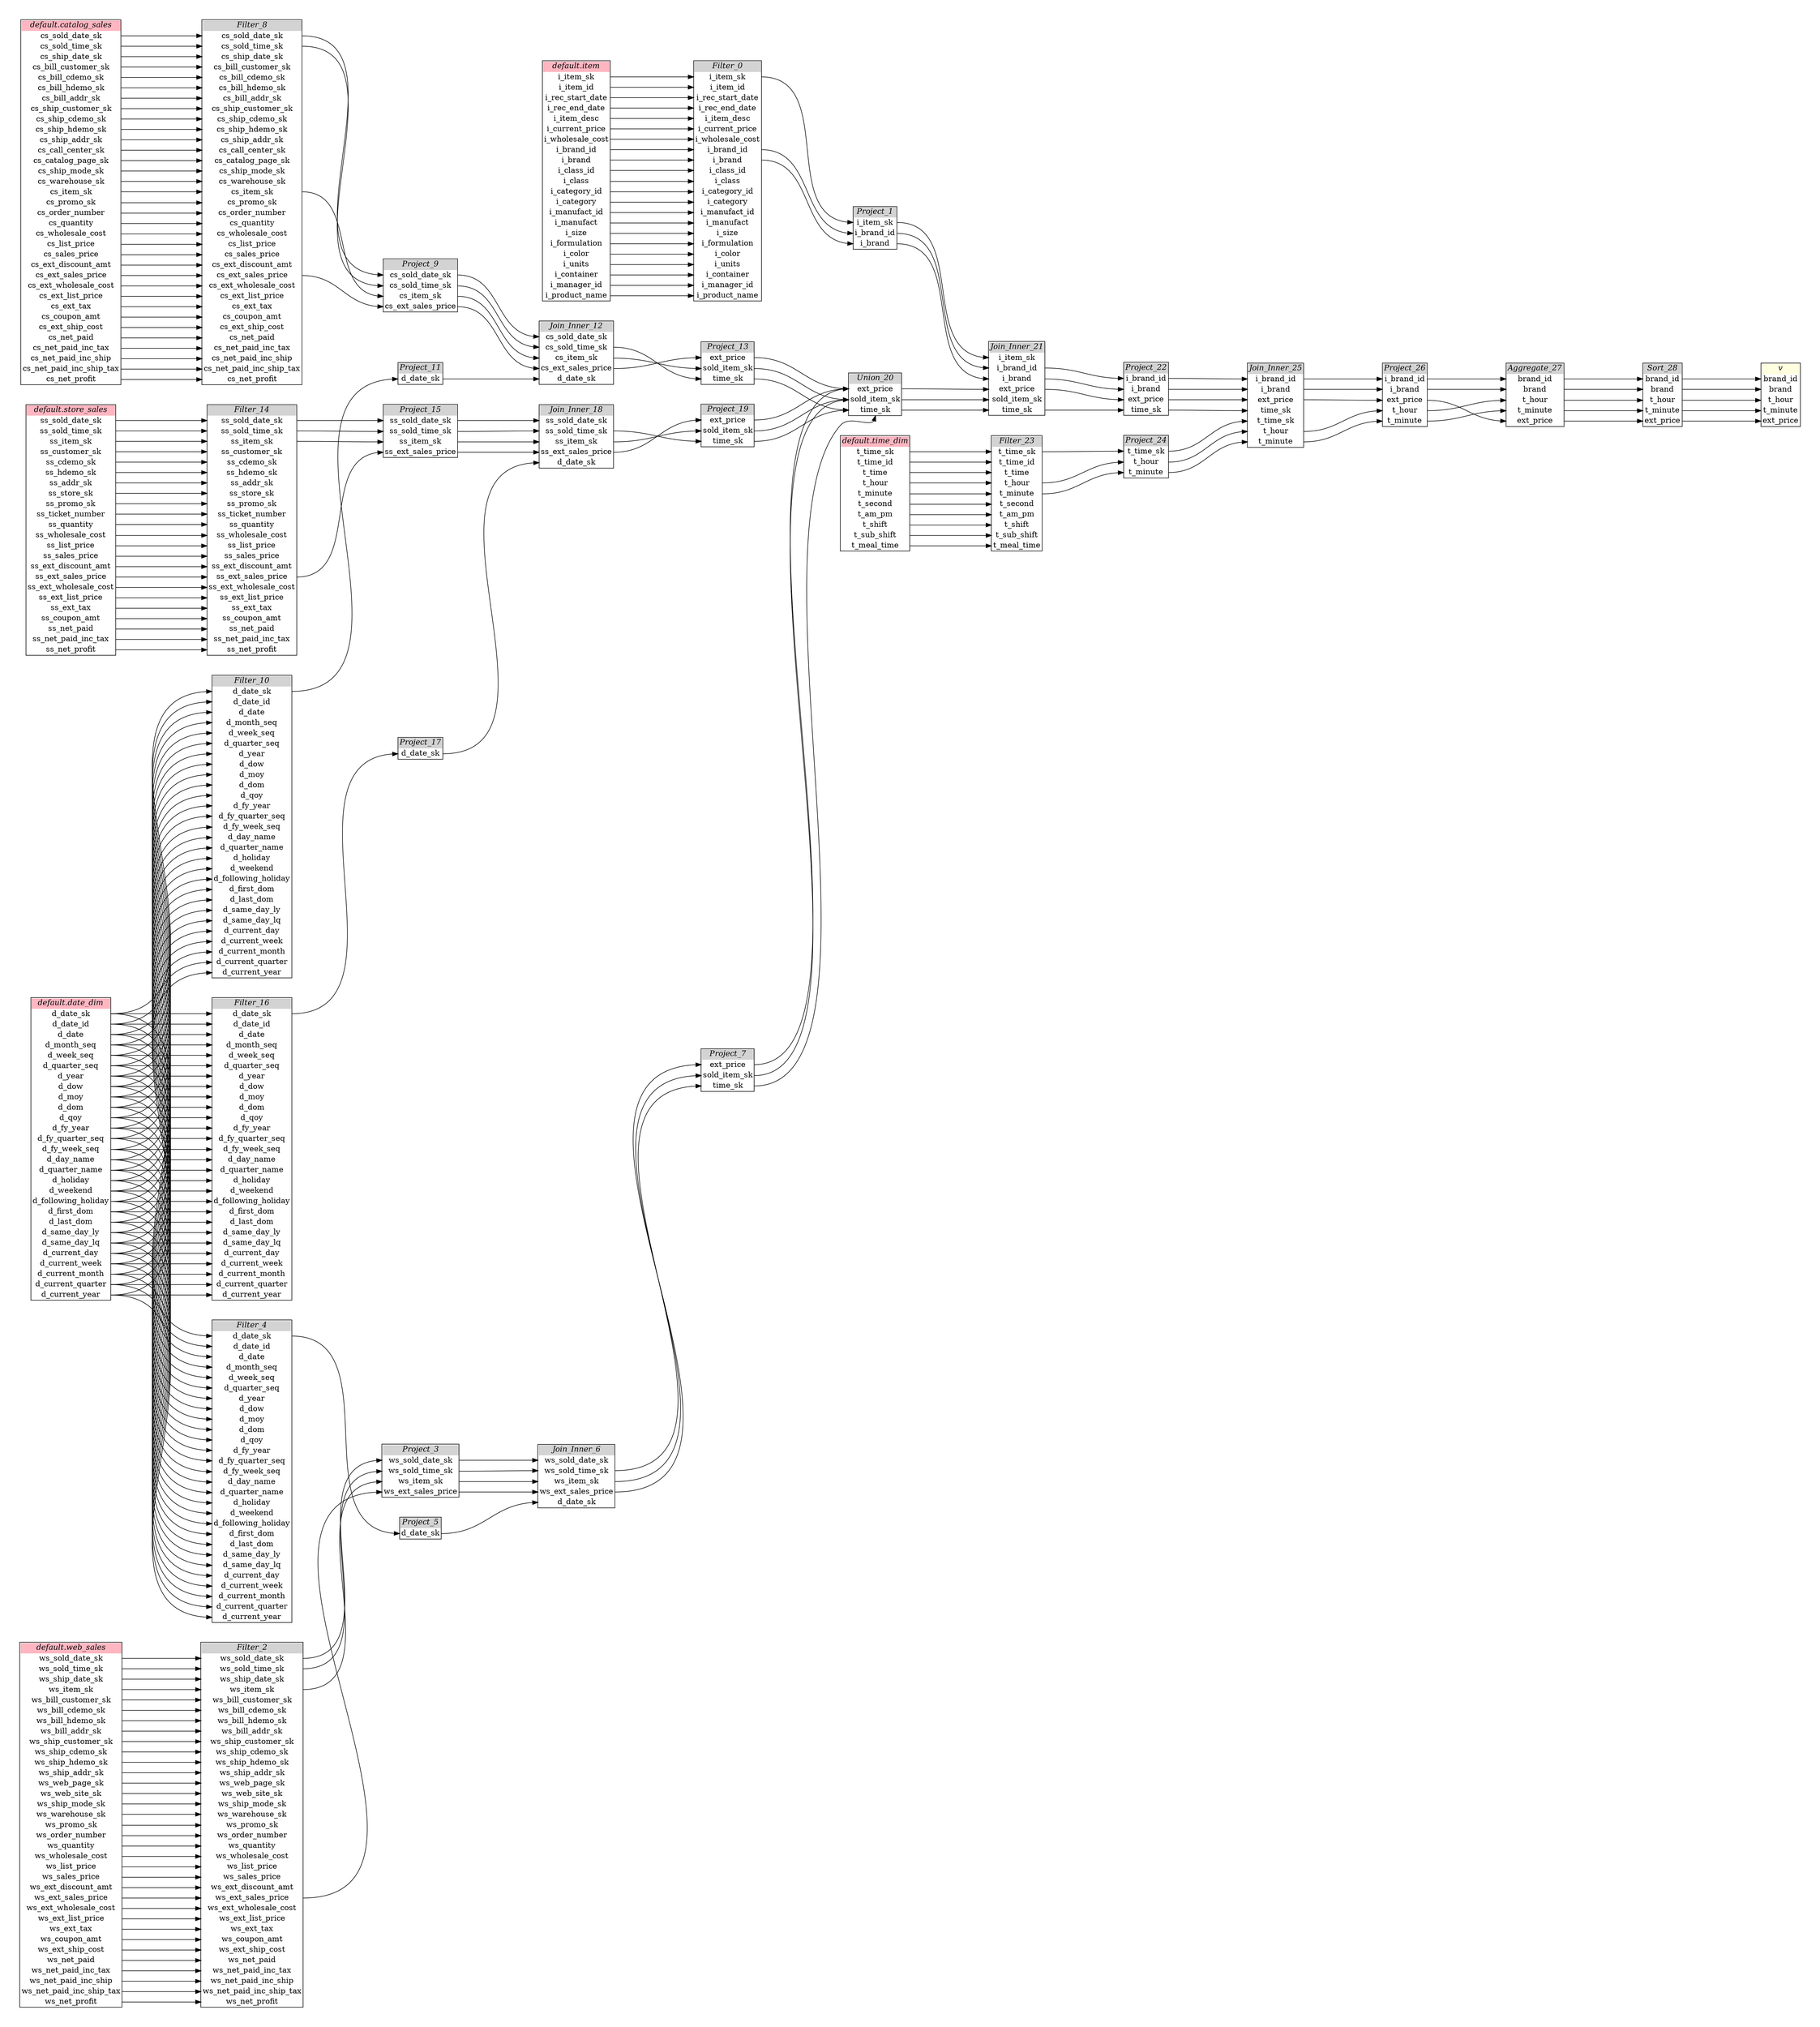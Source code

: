 // Automatically generated by TPCDSFlowTestSuite


digraph {
  graph [pad="0.5", nodesep="0.5", ranksep="2", fontname="Helvetica"];
  node [shape=plain]
  rankdir=LR;

  
"Aggregate_27" [label=<
<table border="1" cellborder="0" cellspacing="0">
  <tr><td bgcolor="lightgray" port="nodeName"><i>Aggregate_27</i></td></tr>
  <tr><td port="0">brand_id</td></tr>
<tr><td port="1">brand</td></tr>
<tr><td port="2">t_hour</td></tr>
<tr><td port="3">t_minute</td></tr>
<tr><td port="4">ext_price</td></tr>
</table>>];
     

"Filter_0" [label=<
<table border="1" cellborder="0" cellspacing="0">
  <tr><td bgcolor="lightgray" port="nodeName"><i>Filter_0</i></td></tr>
  <tr><td port="0">i_item_sk</td></tr>
<tr><td port="1">i_item_id</td></tr>
<tr><td port="2">i_rec_start_date</td></tr>
<tr><td port="3">i_rec_end_date</td></tr>
<tr><td port="4">i_item_desc</td></tr>
<tr><td port="5">i_current_price</td></tr>
<tr><td port="6">i_wholesale_cost</td></tr>
<tr><td port="7">i_brand_id</td></tr>
<tr><td port="8">i_brand</td></tr>
<tr><td port="9">i_class_id</td></tr>
<tr><td port="10">i_class</td></tr>
<tr><td port="11">i_category_id</td></tr>
<tr><td port="12">i_category</td></tr>
<tr><td port="13">i_manufact_id</td></tr>
<tr><td port="14">i_manufact</td></tr>
<tr><td port="15">i_size</td></tr>
<tr><td port="16">i_formulation</td></tr>
<tr><td port="17">i_color</td></tr>
<tr><td port="18">i_units</td></tr>
<tr><td port="19">i_container</td></tr>
<tr><td port="20">i_manager_id</td></tr>
<tr><td port="21">i_product_name</td></tr>
</table>>];
     

"Filter_10" [label=<
<table border="1" cellborder="0" cellspacing="0">
  <tr><td bgcolor="lightgray" port="nodeName"><i>Filter_10</i></td></tr>
  <tr><td port="0">d_date_sk</td></tr>
<tr><td port="1">d_date_id</td></tr>
<tr><td port="2">d_date</td></tr>
<tr><td port="3">d_month_seq</td></tr>
<tr><td port="4">d_week_seq</td></tr>
<tr><td port="5">d_quarter_seq</td></tr>
<tr><td port="6">d_year</td></tr>
<tr><td port="7">d_dow</td></tr>
<tr><td port="8">d_moy</td></tr>
<tr><td port="9">d_dom</td></tr>
<tr><td port="10">d_qoy</td></tr>
<tr><td port="11">d_fy_year</td></tr>
<tr><td port="12">d_fy_quarter_seq</td></tr>
<tr><td port="13">d_fy_week_seq</td></tr>
<tr><td port="14">d_day_name</td></tr>
<tr><td port="15">d_quarter_name</td></tr>
<tr><td port="16">d_holiday</td></tr>
<tr><td port="17">d_weekend</td></tr>
<tr><td port="18">d_following_holiday</td></tr>
<tr><td port="19">d_first_dom</td></tr>
<tr><td port="20">d_last_dom</td></tr>
<tr><td port="21">d_same_day_ly</td></tr>
<tr><td port="22">d_same_day_lq</td></tr>
<tr><td port="23">d_current_day</td></tr>
<tr><td port="24">d_current_week</td></tr>
<tr><td port="25">d_current_month</td></tr>
<tr><td port="26">d_current_quarter</td></tr>
<tr><td port="27">d_current_year</td></tr>
</table>>];
     

"Filter_14" [label=<
<table border="1" cellborder="0" cellspacing="0">
  <tr><td bgcolor="lightgray" port="nodeName"><i>Filter_14</i></td></tr>
  <tr><td port="0">ss_sold_date_sk</td></tr>
<tr><td port="1">ss_sold_time_sk</td></tr>
<tr><td port="2">ss_item_sk</td></tr>
<tr><td port="3">ss_customer_sk</td></tr>
<tr><td port="4">ss_cdemo_sk</td></tr>
<tr><td port="5">ss_hdemo_sk</td></tr>
<tr><td port="6">ss_addr_sk</td></tr>
<tr><td port="7">ss_store_sk</td></tr>
<tr><td port="8">ss_promo_sk</td></tr>
<tr><td port="9">ss_ticket_number</td></tr>
<tr><td port="10">ss_quantity</td></tr>
<tr><td port="11">ss_wholesale_cost</td></tr>
<tr><td port="12">ss_list_price</td></tr>
<tr><td port="13">ss_sales_price</td></tr>
<tr><td port="14">ss_ext_discount_amt</td></tr>
<tr><td port="15">ss_ext_sales_price</td></tr>
<tr><td port="16">ss_ext_wholesale_cost</td></tr>
<tr><td port="17">ss_ext_list_price</td></tr>
<tr><td port="18">ss_ext_tax</td></tr>
<tr><td port="19">ss_coupon_amt</td></tr>
<tr><td port="20">ss_net_paid</td></tr>
<tr><td port="21">ss_net_paid_inc_tax</td></tr>
<tr><td port="22">ss_net_profit</td></tr>
</table>>];
     

"Filter_16" [label=<
<table border="1" cellborder="0" cellspacing="0">
  <tr><td bgcolor="lightgray" port="nodeName"><i>Filter_16</i></td></tr>
  <tr><td port="0">d_date_sk</td></tr>
<tr><td port="1">d_date_id</td></tr>
<tr><td port="2">d_date</td></tr>
<tr><td port="3">d_month_seq</td></tr>
<tr><td port="4">d_week_seq</td></tr>
<tr><td port="5">d_quarter_seq</td></tr>
<tr><td port="6">d_year</td></tr>
<tr><td port="7">d_dow</td></tr>
<tr><td port="8">d_moy</td></tr>
<tr><td port="9">d_dom</td></tr>
<tr><td port="10">d_qoy</td></tr>
<tr><td port="11">d_fy_year</td></tr>
<tr><td port="12">d_fy_quarter_seq</td></tr>
<tr><td port="13">d_fy_week_seq</td></tr>
<tr><td port="14">d_day_name</td></tr>
<tr><td port="15">d_quarter_name</td></tr>
<tr><td port="16">d_holiday</td></tr>
<tr><td port="17">d_weekend</td></tr>
<tr><td port="18">d_following_holiday</td></tr>
<tr><td port="19">d_first_dom</td></tr>
<tr><td port="20">d_last_dom</td></tr>
<tr><td port="21">d_same_day_ly</td></tr>
<tr><td port="22">d_same_day_lq</td></tr>
<tr><td port="23">d_current_day</td></tr>
<tr><td port="24">d_current_week</td></tr>
<tr><td port="25">d_current_month</td></tr>
<tr><td port="26">d_current_quarter</td></tr>
<tr><td port="27">d_current_year</td></tr>
</table>>];
     

"Filter_2" [label=<
<table border="1" cellborder="0" cellspacing="0">
  <tr><td bgcolor="lightgray" port="nodeName"><i>Filter_2</i></td></tr>
  <tr><td port="0">ws_sold_date_sk</td></tr>
<tr><td port="1">ws_sold_time_sk</td></tr>
<tr><td port="2">ws_ship_date_sk</td></tr>
<tr><td port="3">ws_item_sk</td></tr>
<tr><td port="4">ws_bill_customer_sk</td></tr>
<tr><td port="5">ws_bill_cdemo_sk</td></tr>
<tr><td port="6">ws_bill_hdemo_sk</td></tr>
<tr><td port="7">ws_bill_addr_sk</td></tr>
<tr><td port="8">ws_ship_customer_sk</td></tr>
<tr><td port="9">ws_ship_cdemo_sk</td></tr>
<tr><td port="10">ws_ship_hdemo_sk</td></tr>
<tr><td port="11">ws_ship_addr_sk</td></tr>
<tr><td port="12">ws_web_page_sk</td></tr>
<tr><td port="13">ws_web_site_sk</td></tr>
<tr><td port="14">ws_ship_mode_sk</td></tr>
<tr><td port="15">ws_warehouse_sk</td></tr>
<tr><td port="16">ws_promo_sk</td></tr>
<tr><td port="17">ws_order_number</td></tr>
<tr><td port="18">ws_quantity</td></tr>
<tr><td port="19">ws_wholesale_cost</td></tr>
<tr><td port="20">ws_list_price</td></tr>
<tr><td port="21">ws_sales_price</td></tr>
<tr><td port="22">ws_ext_discount_amt</td></tr>
<tr><td port="23">ws_ext_sales_price</td></tr>
<tr><td port="24">ws_ext_wholesale_cost</td></tr>
<tr><td port="25">ws_ext_list_price</td></tr>
<tr><td port="26">ws_ext_tax</td></tr>
<tr><td port="27">ws_coupon_amt</td></tr>
<tr><td port="28">ws_ext_ship_cost</td></tr>
<tr><td port="29">ws_net_paid</td></tr>
<tr><td port="30">ws_net_paid_inc_tax</td></tr>
<tr><td port="31">ws_net_paid_inc_ship</td></tr>
<tr><td port="32">ws_net_paid_inc_ship_tax</td></tr>
<tr><td port="33">ws_net_profit</td></tr>
</table>>];
     

"Filter_23" [label=<
<table border="1" cellborder="0" cellspacing="0">
  <tr><td bgcolor="lightgray" port="nodeName"><i>Filter_23</i></td></tr>
  <tr><td port="0">t_time_sk</td></tr>
<tr><td port="1">t_time_id</td></tr>
<tr><td port="2">t_time</td></tr>
<tr><td port="3">t_hour</td></tr>
<tr><td port="4">t_minute</td></tr>
<tr><td port="5">t_second</td></tr>
<tr><td port="6">t_am_pm</td></tr>
<tr><td port="7">t_shift</td></tr>
<tr><td port="8">t_sub_shift</td></tr>
<tr><td port="9">t_meal_time</td></tr>
</table>>];
     

"Filter_4" [label=<
<table border="1" cellborder="0" cellspacing="0">
  <tr><td bgcolor="lightgray" port="nodeName"><i>Filter_4</i></td></tr>
  <tr><td port="0">d_date_sk</td></tr>
<tr><td port="1">d_date_id</td></tr>
<tr><td port="2">d_date</td></tr>
<tr><td port="3">d_month_seq</td></tr>
<tr><td port="4">d_week_seq</td></tr>
<tr><td port="5">d_quarter_seq</td></tr>
<tr><td port="6">d_year</td></tr>
<tr><td port="7">d_dow</td></tr>
<tr><td port="8">d_moy</td></tr>
<tr><td port="9">d_dom</td></tr>
<tr><td port="10">d_qoy</td></tr>
<tr><td port="11">d_fy_year</td></tr>
<tr><td port="12">d_fy_quarter_seq</td></tr>
<tr><td port="13">d_fy_week_seq</td></tr>
<tr><td port="14">d_day_name</td></tr>
<tr><td port="15">d_quarter_name</td></tr>
<tr><td port="16">d_holiday</td></tr>
<tr><td port="17">d_weekend</td></tr>
<tr><td port="18">d_following_holiday</td></tr>
<tr><td port="19">d_first_dom</td></tr>
<tr><td port="20">d_last_dom</td></tr>
<tr><td port="21">d_same_day_ly</td></tr>
<tr><td port="22">d_same_day_lq</td></tr>
<tr><td port="23">d_current_day</td></tr>
<tr><td port="24">d_current_week</td></tr>
<tr><td port="25">d_current_month</td></tr>
<tr><td port="26">d_current_quarter</td></tr>
<tr><td port="27">d_current_year</td></tr>
</table>>];
     

"Filter_8" [label=<
<table border="1" cellborder="0" cellspacing="0">
  <tr><td bgcolor="lightgray" port="nodeName"><i>Filter_8</i></td></tr>
  <tr><td port="0">cs_sold_date_sk</td></tr>
<tr><td port="1">cs_sold_time_sk</td></tr>
<tr><td port="2">cs_ship_date_sk</td></tr>
<tr><td port="3">cs_bill_customer_sk</td></tr>
<tr><td port="4">cs_bill_cdemo_sk</td></tr>
<tr><td port="5">cs_bill_hdemo_sk</td></tr>
<tr><td port="6">cs_bill_addr_sk</td></tr>
<tr><td port="7">cs_ship_customer_sk</td></tr>
<tr><td port="8">cs_ship_cdemo_sk</td></tr>
<tr><td port="9">cs_ship_hdemo_sk</td></tr>
<tr><td port="10">cs_ship_addr_sk</td></tr>
<tr><td port="11">cs_call_center_sk</td></tr>
<tr><td port="12">cs_catalog_page_sk</td></tr>
<tr><td port="13">cs_ship_mode_sk</td></tr>
<tr><td port="14">cs_warehouse_sk</td></tr>
<tr><td port="15">cs_item_sk</td></tr>
<tr><td port="16">cs_promo_sk</td></tr>
<tr><td port="17">cs_order_number</td></tr>
<tr><td port="18">cs_quantity</td></tr>
<tr><td port="19">cs_wholesale_cost</td></tr>
<tr><td port="20">cs_list_price</td></tr>
<tr><td port="21">cs_sales_price</td></tr>
<tr><td port="22">cs_ext_discount_amt</td></tr>
<tr><td port="23">cs_ext_sales_price</td></tr>
<tr><td port="24">cs_ext_wholesale_cost</td></tr>
<tr><td port="25">cs_ext_list_price</td></tr>
<tr><td port="26">cs_ext_tax</td></tr>
<tr><td port="27">cs_coupon_amt</td></tr>
<tr><td port="28">cs_ext_ship_cost</td></tr>
<tr><td port="29">cs_net_paid</td></tr>
<tr><td port="30">cs_net_paid_inc_tax</td></tr>
<tr><td port="31">cs_net_paid_inc_ship</td></tr>
<tr><td port="32">cs_net_paid_inc_ship_tax</td></tr>
<tr><td port="33">cs_net_profit</td></tr>
</table>>];
     

"Join_Inner_12" [label=<
<table border="1" cellborder="0" cellspacing="0">
  <tr><td bgcolor="lightgray" port="nodeName"><i>Join_Inner_12</i></td></tr>
  <tr><td port="0">cs_sold_date_sk</td></tr>
<tr><td port="1">cs_sold_time_sk</td></tr>
<tr><td port="2">cs_item_sk</td></tr>
<tr><td port="3">cs_ext_sales_price</td></tr>
<tr><td port="4">d_date_sk</td></tr>
</table>>];
     

"Join_Inner_18" [label=<
<table border="1" cellborder="0" cellspacing="0">
  <tr><td bgcolor="lightgray" port="nodeName"><i>Join_Inner_18</i></td></tr>
  <tr><td port="0">ss_sold_date_sk</td></tr>
<tr><td port="1">ss_sold_time_sk</td></tr>
<tr><td port="2">ss_item_sk</td></tr>
<tr><td port="3">ss_ext_sales_price</td></tr>
<tr><td port="4">d_date_sk</td></tr>
</table>>];
     

"Join_Inner_21" [label=<
<table border="1" cellborder="0" cellspacing="0">
  <tr><td bgcolor="lightgray" port="nodeName"><i>Join_Inner_21</i></td></tr>
  <tr><td port="0">i_item_sk</td></tr>
<tr><td port="1">i_brand_id</td></tr>
<tr><td port="2">i_brand</td></tr>
<tr><td port="3">ext_price</td></tr>
<tr><td port="4">sold_item_sk</td></tr>
<tr><td port="5">time_sk</td></tr>
</table>>];
     

"Join_Inner_25" [label=<
<table border="1" cellborder="0" cellspacing="0">
  <tr><td bgcolor="lightgray" port="nodeName"><i>Join_Inner_25</i></td></tr>
  <tr><td port="0">i_brand_id</td></tr>
<tr><td port="1">i_brand</td></tr>
<tr><td port="2">ext_price</td></tr>
<tr><td port="3">time_sk</td></tr>
<tr><td port="4">t_time_sk</td></tr>
<tr><td port="5">t_hour</td></tr>
<tr><td port="6">t_minute</td></tr>
</table>>];
     

"Join_Inner_6" [label=<
<table border="1" cellborder="0" cellspacing="0">
  <tr><td bgcolor="lightgray" port="nodeName"><i>Join_Inner_6</i></td></tr>
  <tr><td port="0">ws_sold_date_sk</td></tr>
<tr><td port="1">ws_sold_time_sk</td></tr>
<tr><td port="2">ws_item_sk</td></tr>
<tr><td port="3">ws_ext_sales_price</td></tr>
<tr><td port="4">d_date_sk</td></tr>
</table>>];
     

"Project_1" [label=<
<table border="1" cellborder="0" cellspacing="0">
  <tr><td bgcolor="lightgray" port="nodeName"><i>Project_1</i></td></tr>
  <tr><td port="0">i_item_sk</td></tr>
<tr><td port="1">i_brand_id</td></tr>
<tr><td port="2">i_brand</td></tr>
</table>>];
     

"Project_11" [label=<
<table border="1" cellborder="0" cellspacing="0">
  <tr><td bgcolor="lightgray" port="nodeName"><i>Project_11</i></td></tr>
  <tr><td port="0">d_date_sk</td></tr>
</table>>];
     

"Project_13" [label=<
<table border="1" cellborder="0" cellspacing="0">
  <tr><td bgcolor="lightgray" port="nodeName"><i>Project_13</i></td></tr>
  <tr><td port="0">ext_price</td></tr>
<tr><td port="1">sold_item_sk</td></tr>
<tr><td port="2">time_sk</td></tr>
</table>>];
     

"Project_15" [label=<
<table border="1" cellborder="0" cellspacing="0">
  <tr><td bgcolor="lightgray" port="nodeName"><i>Project_15</i></td></tr>
  <tr><td port="0">ss_sold_date_sk</td></tr>
<tr><td port="1">ss_sold_time_sk</td></tr>
<tr><td port="2">ss_item_sk</td></tr>
<tr><td port="3">ss_ext_sales_price</td></tr>
</table>>];
     

"Project_17" [label=<
<table border="1" cellborder="0" cellspacing="0">
  <tr><td bgcolor="lightgray" port="nodeName"><i>Project_17</i></td></tr>
  <tr><td port="0">d_date_sk</td></tr>
</table>>];
     

"Project_19" [label=<
<table border="1" cellborder="0" cellspacing="0">
  <tr><td bgcolor="lightgray" port="nodeName"><i>Project_19</i></td></tr>
  <tr><td port="0">ext_price</td></tr>
<tr><td port="1">sold_item_sk</td></tr>
<tr><td port="2">time_sk</td></tr>
</table>>];
     

"Project_22" [label=<
<table border="1" cellborder="0" cellspacing="0">
  <tr><td bgcolor="lightgray" port="nodeName"><i>Project_22</i></td></tr>
  <tr><td port="0">i_brand_id</td></tr>
<tr><td port="1">i_brand</td></tr>
<tr><td port="2">ext_price</td></tr>
<tr><td port="3">time_sk</td></tr>
</table>>];
     

"Project_24" [label=<
<table border="1" cellborder="0" cellspacing="0">
  <tr><td bgcolor="lightgray" port="nodeName"><i>Project_24</i></td></tr>
  <tr><td port="0">t_time_sk</td></tr>
<tr><td port="1">t_hour</td></tr>
<tr><td port="2">t_minute</td></tr>
</table>>];
     

"Project_26" [label=<
<table border="1" cellborder="0" cellspacing="0">
  <tr><td bgcolor="lightgray" port="nodeName"><i>Project_26</i></td></tr>
  <tr><td port="0">i_brand_id</td></tr>
<tr><td port="1">i_brand</td></tr>
<tr><td port="2">ext_price</td></tr>
<tr><td port="3">t_hour</td></tr>
<tr><td port="4">t_minute</td></tr>
</table>>];
     

"Project_3" [label=<
<table border="1" cellborder="0" cellspacing="0">
  <tr><td bgcolor="lightgray" port="nodeName"><i>Project_3</i></td></tr>
  <tr><td port="0">ws_sold_date_sk</td></tr>
<tr><td port="1">ws_sold_time_sk</td></tr>
<tr><td port="2">ws_item_sk</td></tr>
<tr><td port="3">ws_ext_sales_price</td></tr>
</table>>];
     

"Project_5" [label=<
<table border="1" cellborder="0" cellspacing="0">
  <tr><td bgcolor="lightgray" port="nodeName"><i>Project_5</i></td></tr>
  <tr><td port="0">d_date_sk</td></tr>
</table>>];
     

"Project_7" [label=<
<table border="1" cellborder="0" cellspacing="0">
  <tr><td bgcolor="lightgray" port="nodeName"><i>Project_7</i></td></tr>
  <tr><td port="0">ext_price</td></tr>
<tr><td port="1">sold_item_sk</td></tr>
<tr><td port="2">time_sk</td></tr>
</table>>];
     

"Project_9" [label=<
<table border="1" cellborder="0" cellspacing="0">
  <tr><td bgcolor="lightgray" port="nodeName"><i>Project_9</i></td></tr>
  <tr><td port="0">cs_sold_date_sk</td></tr>
<tr><td port="1">cs_sold_time_sk</td></tr>
<tr><td port="2">cs_item_sk</td></tr>
<tr><td port="3">cs_ext_sales_price</td></tr>
</table>>];
     

"Sort_28" [label=<
<table border="1" cellborder="0" cellspacing="0">
  <tr><td bgcolor="lightgray" port="nodeName"><i>Sort_28</i></td></tr>
  <tr><td port="0">brand_id</td></tr>
<tr><td port="1">brand</td></tr>
<tr><td port="2">t_hour</td></tr>
<tr><td port="3">t_minute</td></tr>
<tr><td port="4">ext_price</td></tr>
</table>>];
     

"Union_20" [label=<
<table border="1" cellborder="0" cellspacing="0">
  <tr><td bgcolor="lightgray" port="nodeName"><i>Union_20</i></td></tr>
  <tr><td port="0">ext_price</td></tr>
<tr><td port="1">sold_item_sk</td></tr>
<tr><td port="2">time_sk</td></tr>
</table>>];
     

"default.catalog_sales" [label=<
<table border="1" cellborder="0" cellspacing="0">
  <tr><td bgcolor="lightpink" port="nodeName"><i>default.catalog_sales</i></td></tr>
  <tr><td port="0">cs_sold_date_sk</td></tr>
<tr><td port="1">cs_sold_time_sk</td></tr>
<tr><td port="2">cs_ship_date_sk</td></tr>
<tr><td port="3">cs_bill_customer_sk</td></tr>
<tr><td port="4">cs_bill_cdemo_sk</td></tr>
<tr><td port="5">cs_bill_hdemo_sk</td></tr>
<tr><td port="6">cs_bill_addr_sk</td></tr>
<tr><td port="7">cs_ship_customer_sk</td></tr>
<tr><td port="8">cs_ship_cdemo_sk</td></tr>
<tr><td port="9">cs_ship_hdemo_sk</td></tr>
<tr><td port="10">cs_ship_addr_sk</td></tr>
<tr><td port="11">cs_call_center_sk</td></tr>
<tr><td port="12">cs_catalog_page_sk</td></tr>
<tr><td port="13">cs_ship_mode_sk</td></tr>
<tr><td port="14">cs_warehouse_sk</td></tr>
<tr><td port="15">cs_item_sk</td></tr>
<tr><td port="16">cs_promo_sk</td></tr>
<tr><td port="17">cs_order_number</td></tr>
<tr><td port="18">cs_quantity</td></tr>
<tr><td port="19">cs_wholesale_cost</td></tr>
<tr><td port="20">cs_list_price</td></tr>
<tr><td port="21">cs_sales_price</td></tr>
<tr><td port="22">cs_ext_discount_amt</td></tr>
<tr><td port="23">cs_ext_sales_price</td></tr>
<tr><td port="24">cs_ext_wholesale_cost</td></tr>
<tr><td port="25">cs_ext_list_price</td></tr>
<tr><td port="26">cs_ext_tax</td></tr>
<tr><td port="27">cs_coupon_amt</td></tr>
<tr><td port="28">cs_ext_ship_cost</td></tr>
<tr><td port="29">cs_net_paid</td></tr>
<tr><td port="30">cs_net_paid_inc_tax</td></tr>
<tr><td port="31">cs_net_paid_inc_ship</td></tr>
<tr><td port="32">cs_net_paid_inc_ship_tax</td></tr>
<tr><td port="33">cs_net_profit</td></tr>
</table>>];
     

"default.date_dim" [label=<
<table border="1" cellborder="0" cellspacing="0">
  <tr><td bgcolor="lightpink" port="nodeName"><i>default.date_dim</i></td></tr>
  <tr><td port="0">d_date_sk</td></tr>
<tr><td port="1">d_date_id</td></tr>
<tr><td port="2">d_date</td></tr>
<tr><td port="3">d_month_seq</td></tr>
<tr><td port="4">d_week_seq</td></tr>
<tr><td port="5">d_quarter_seq</td></tr>
<tr><td port="6">d_year</td></tr>
<tr><td port="7">d_dow</td></tr>
<tr><td port="8">d_moy</td></tr>
<tr><td port="9">d_dom</td></tr>
<tr><td port="10">d_qoy</td></tr>
<tr><td port="11">d_fy_year</td></tr>
<tr><td port="12">d_fy_quarter_seq</td></tr>
<tr><td port="13">d_fy_week_seq</td></tr>
<tr><td port="14">d_day_name</td></tr>
<tr><td port="15">d_quarter_name</td></tr>
<tr><td port="16">d_holiday</td></tr>
<tr><td port="17">d_weekend</td></tr>
<tr><td port="18">d_following_holiday</td></tr>
<tr><td port="19">d_first_dom</td></tr>
<tr><td port="20">d_last_dom</td></tr>
<tr><td port="21">d_same_day_ly</td></tr>
<tr><td port="22">d_same_day_lq</td></tr>
<tr><td port="23">d_current_day</td></tr>
<tr><td port="24">d_current_week</td></tr>
<tr><td port="25">d_current_month</td></tr>
<tr><td port="26">d_current_quarter</td></tr>
<tr><td port="27">d_current_year</td></tr>
</table>>];
     

"default.item" [label=<
<table border="1" cellborder="0" cellspacing="0">
  <tr><td bgcolor="lightpink" port="nodeName"><i>default.item</i></td></tr>
  <tr><td port="0">i_item_sk</td></tr>
<tr><td port="1">i_item_id</td></tr>
<tr><td port="2">i_rec_start_date</td></tr>
<tr><td port="3">i_rec_end_date</td></tr>
<tr><td port="4">i_item_desc</td></tr>
<tr><td port="5">i_current_price</td></tr>
<tr><td port="6">i_wholesale_cost</td></tr>
<tr><td port="7">i_brand_id</td></tr>
<tr><td port="8">i_brand</td></tr>
<tr><td port="9">i_class_id</td></tr>
<tr><td port="10">i_class</td></tr>
<tr><td port="11">i_category_id</td></tr>
<tr><td port="12">i_category</td></tr>
<tr><td port="13">i_manufact_id</td></tr>
<tr><td port="14">i_manufact</td></tr>
<tr><td port="15">i_size</td></tr>
<tr><td port="16">i_formulation</td></tr>
<tr><td port="17">i_color</td></tr>
<tr><td port="18">i_units</td></tr>
<tr><td port="19">i_container</td></tr>
<tr><td port="20">i_manager_id</td></tr>
<tr><td port="21">i_product_name</td></tr>
</table>>];
     

"default.store_sales" [label=<
<table border="1" cellborder="0" cellspacing="0">
  <tr><td bgcolor="lightpink" port="nodeName"><i>default.store_sales</i></td></tr>
  <tr><td port="0">ss_sold_date_sk</td></tr>
<tr><td port="1">ss_sold_time_sk</td></tr>
<tr><td port="2">ss_item_sk</td></tr>
<tr><td port="3">ss_customer_sk</td></tr>
<tr><td port="4">ss_cdemo_sk</td></tr>
<tr><td port="5">ss_hdemo_sk</td></tr>
<tr><td port="6">ss_addr_sk</td></tr>
<tr><td port="7">ss_store_sk</td></tr>
<tr><td port="8">ss_promo_sk</td></tr>
<tr><td port="9">ss_ticket_number</td></tr>
<tr><td port="10">ss_quantity</td></tr>
<tr><td port="11">ss_wholesale_cost</td></tr>
<tr><td port="12">ss_list_price</td></tr>
<tr><td port="13">ss_sales_price</td></tr>
<tr><td port="14">ss_ext_discount_amt</td></tr>
<tr><td port="15">ss_ext_sales_price</td></tr>
<tr><td port="16">ss_ext_wholesale_cost</td></tr>
<tr><td port="17">ss_ext_list_price</td></tr>
<tr><td port="18">ss_ext_tax</td></tr>
<tr><td port="19">ss_coupon_amt</td></tr>
<tr><td port="20">ss_net_paid</td></tr>
<tr><td port="21">ss_net_paid_inc_tax</td></tr>
<tr><td port="22">ss_net_profit</td></tr>
</table>>];
     

"default.time_dim" [label=<
<table border="1" cellborder="0" cellspacing="0">
  <tr><td bgcolor="lightpink" port="nodeName"><i>default.time_dim</i></td></tr>
  <tr><td port="0">t_time_sk</td></tr>
<tr><td port="1">t_time_id</td></tr>
<tr><td port="2">t_time</td></tr>
<tr><td port="3">t_hour</td></tr>
<tr><td port="4">t_minute</td></tr>
<tr><td port="5">t_second</td></tr>
<tr><td port="6">t_am_pm</td></tr>
<tr><td port="7">t_shift</td></tr>
<tr><td port="8">t_sub_shift</td></tr>
<tr><td port="9">t_meal_time</td></tr>
</table>>];
     

"default.web_sales" [label=<
<table border="1" cellborder="0" cellspacing="0">
  <tr><td bgcolor="lightpink" port="nodeName"><i>default.web_sales</i></td></tr>
  <tr><td port="0">ws_sold_date_sk</td></tr>
<tr><td port="1">ws_sold_time_sk</td></tr>
<tr><td port="2">ws_ship_date_sk</td></tr>
<tr><td port="3">ws_item_sk</td></tr>
<tr><td port="4">ws_bill_customer_sk</td></tr>
<tr><td port="5">ws_bill_cdemo_sk</td></tr>
<tr><td port="6">ws_bill_hdemo_sk</td></tr>
<tr><td port="7">ws_bill_addr_sk</td></tr>
<tr><td port="8">ws_ship_customer_sk</td></tr>
<tr><td port="9">ws_ship_cdemo_sk</td></tr>
<tr><td port="10">ws_ship_hdemo_sk</td></tr>
<tr><td port="11">ws_ship_addr_sk</td></tr>
<tr><td port="12">ws_web_page_sk</td></tr>
<tr><td port="13">ws_web_site_sk</td></tr>
<tr><td port="14">ws_ship_mode_sk</td></tr>
<tr><td port="15">ws_warehouse_sk</td></tr>
<tr><td port="16">ws_promo_sk</td></tr>
<tr><td port="17">ws_order_number</td></tr>
<tr><td port="18">ws_quantity</td></tr>
<tr><td port="19">ws_wholesale_cost</td></tr>
<tr><td port="20">ws_list_price</td></tr>
<tr><td port="21">ws_sales_price</td></tr>
<tr><td port="22">ws_ext_discount_amt</td></tr>
<tr><td port="23">ws_ext_sales_price</td></tr>
<tr><td port="24">ws_ext_wholesale_cost</td></tr>
<tr><td port="25">ws_ext_list_price</td></tr>
<tr><td port="26">ws_ext_tax</td></tr>
<tr><td port="27">ws_coupon_amt</td></tr>
<tr><td port="28">ws_ext_ship_cost</td></tr>
<tr><td port="29">ws_net_paid</td></tr>
<tr><td port="30">ws_net_paid_inc_tax</td></tr>
<tr><td port="31">ws_net_paid_inc_ship</td></tr>
<tr><td port="32">ws_net_paid_inc_ship_tax</td></tr>
<tr><td port="33">ws_net_profit</td></tr>
</table>>];
     

"v" [label=<
<table border="1" cellborder="0" cellspacing="0">
  <tr><td bgcolor="lightyellow" port="nodeName"><i>v</i></td></tr>
  <tr><td port="0">brand_id</td></tr>
<tr><td port="1">brand</td></tr>
<tr><td port="2">t_hour</td></tr>
<tr><td port="3">t_minute</td></tr>
<tr><td port="4">ext_price</td></tr>
</table>>];
     
  "Aggregate_27":0 -> "Sort_28":0;
"Aggregate_27":1 -> "Sort_28":1;
"Aggregate_27":2 -> "Sort_28":2;
"Aggregate_27":3 -> "Sort_28":3;
"Aggregate_27":4 -> "Sort_28":4;
"Filter_0":0 -> "Project_1":0;
"Filter_0":7 -> "Project_1":1;
"Filter_0":8 -> "Project_1":2;
"Filter_10":0 -> "Project_11":0;
"Filter_14":0 -> "Project_15":0;
"Filter_14":1 -> "Project_15":1;
"Filter_14":15 -> "Project_15":3;
"Filter_14":2 -> "Project_15":2;
"Filter_16":0 -> "Project_17":0;
"Filter_2":0 -> "Project_3":0;
"Filter_2":1 -> "Project_3":1;
"Filter_2":23 -> "Project_3":3;
"Filter_2":3 -> "Project_3":2;
"Filter_23":0 -> "Project_24":0;
"Filter_23":3 -> "Project_24":1;
"Filter_23":4 -> "Project_24":2;
"Filter_4":0 -> "Project_5":0;
"Filter_8":0 -> "Project_9":0;
"Filter_8":1 -> "Project_9":1;
"Filter_8":15 -> "Project_9":2;
"Filter_8":23 -> "Project_9":3;
"Join_Inner_12":1 -> "Project_13":2;
"Join_Inner_12":2 -> "Project_13":1;
"Join_Inner_12":3 -> "Project_13":0;
"Join_Inner_18":1 -> "Project_19":2;
"Join_Inner_18":2 -> "Project_19":1;
"Join_Inner_18":3 -> "Project_19":0;
"Join_Inner_21":1 -> "Project_22":0;
"Join_Inner_21":2 -> "Project_22":1;
"Join_Inner_21":3 -> "Project_22":2;
"Join_Inner_21":5 -> "Project_22":3;
"Join_Inner_25":0 -> "Project_26":0;
"Join_Inner_25":1 -> "Project_26":1;
"Join_Inner_25":2 -> "Project_26":2;
"Join_Inner_25":5 -> "Project_26":3;
"Join_Inner_25":6 -> "Project_26":4;
"Join_Inner_6":1 -> "Project_7":2;
"Join_Inner_6":2 -> "Project_7":1;
"Join_Inner_6":3 -> "Project_7":0;
"Project_1":0 -> "Join_Inner_21":0;
"Project_1":1 -> "Join_Inner_21":1;
"Project_1":2 -> "Join_Inner_21":2;
"Project_11":0 -> "Join_Inner_12":4;
"Project_13":0 -> "Union_20":0
"Project_13":1 -> "Union_20":1
"Project_13":2 -> "Union_20":2
"Project_15":0 -> "Join_Inner_18":0;
"Project_15":1 -> "Join_Inner_18":1;
"Project_15":2 -> "Join_Inner_18":2;
"Project_15":3 -> "Join_Inner_18":3;
"Project_17":0 -> "Join_Inner_18":4;
"Project_19":0 -> "Union_20":0
"Project_19":1 -> "Union_20":1
"Project_19":2 -> "Union_20":2
"Project_22":0 -> "Join_Inner_25":0;
"Project_22":1 -> "Join_Inner_25":1;
"Project_22":2 -> "Join_Inner_25":2;
"Project_22":3 -> "Join_Inner_25":3;
"Project_24":0 -> "Join_Inner_25":4;
"Project_24":1 -> "Join_Inner_25":5;
"Project_24":2 -> "Join_Inner_25":6;
"Project_26":0 -> "Aggregate_27":0;
"Project_26":1 -> "Aggregate_27":1;
"Project_26":2 -> "Aggregate_27":4;
"Project_26":3 -> "Aggregate_27":2;
"Project_26":4 -> "Aggregate_27":3;
"Project_3":0 -> "Join_Inner_6":0;
"Project_3":1 -> "Join_Inner_6":1;
"Project_3":2 -> "Join_Inner_6":2;
"Project_3":3 -> "Join_Inner_6":3;
"Project_5":0 -> "Join_Inner_6":4;
"Project_7":0 -> "Union_20":0
"Project_7":1 -> "Union_20":1
"Project_7":2 -> "Union_20":2
"Project_9":0 -> "Join_Inner_12":0;
"Project_9":1 -> "Join_Inner_12":1;
"Project_9":2 -> "Join_Inner_12":2;
"Project_9":3 -> "Join_Inner_12":3;
"Sort_28":0 -> "v":0;
"Sort_28":1 -> "v":1;
"Sort_28":2 -> "v":2;
"Sort_28":3 -> "v":3;
"Sort_28":4 -> "v":4;
"Union_20":0 -> "Join_Inner_21":3;
"Union_20":1 -> "Join_Inner_21":4;
"Union_20":2 -> "Join_Inner_21":5;
"default.catalog_sales":0 -> "Filter_8":0;
"default.catalog_sales":1 -> "Filter_8":1;
"default.catalog_sales":10 -> "Filter_8":10;
"default.catalog_sales":11 -> "Filter_8":11;
"default.catalog_sales":12 -> "Filter_8":12;
"default.catalog_sales":13 -> "Filter_8":13;
"default.catalog_sales":14 -> "Filter_8":14;
"default.catalog_sales":15 -> "Filter_8":15;
"default.catalog_sales":16 -> "Filter_8":16;
"default.catalog_sales":17 -> "Filter_8":17;
"default.catalog_sales":18 -> "Filter_8":18;
"default.catalog_sales":19 -> "Filter_8":19;
"default.catalog_sales":2 -> "Filter_8":2;
"default.catalog_sales":20 -> "Filter_8":20;
"default.catalog_sales":21 -> "Filter_8":21;
"default.catalog_sales":22 -> "Filter_8":22;
"default.catalog_sales":23 -> "Filter_8":23;
"default.catalog_sales":24 -> "Filter_8":24;
"default.catalog_sales":25 -> "Filter_8":25;
"default.catalog_sales":26 -> "Filter_8":26;
"default.catalog_sales":27 -> "Filter_8":27;
"default.catalog_sales":28 -> "Filter_8":28;
"default.catalog_sales":29 -> "Filter_8":29;
"default.catalog_sales":3 -> "Filter_8":3;
"default.catalog_sales":30 -> "Filter_8":30;
"default.catalog_sales":31 -> "Filter_8":31;
"default.catalog_sales":32 -> "Filter_8":32;
"default.catalog_sales":33 -> "Filter_8":33;
"default.catalog_sales":4 -> "Filter_8":4;
"default.catalog_sales":5 -> "Filter_8":5;
"default.catalog_sales":6 -> "Filter_8":6;
"default.catalog_sales":7 -> "Filter_8":7;
"default.catalog_sales":8 -> "Filter_8":8;
"default.catalog_sales":9 -> "Filter_8":9;
"default.date_dim":0 -> "Filter_10":0;
"default.date_dim":0 -> "Filter_16":0;
"default.date_dim":0 -> "Filter_4":0;
"default.date_dim":1 -> "Filter_10":1;
"default.date_dim":1 -> "Filter_16":1;
"default.date_dim":1 -> "Filter_4":1;
"default.date_dim":10 -> "Filter_10":10;
"default.date_dim":10 -> "Filter_16":10;
"default.date_dim":10 -> "Filter_4":10;
"default.date_dim":11 -> "Filter_10":11;
"default.date_dim":11 -> "Filter_16":11;
"default.date_dim":11 -> "Filter_4":11;
"default.date_dim":12 -> "Filter_10":12;
"default.date_dim":12 -> "Filter_16":12;
"default.date_dim":12 -> "Filter_4":12;
"default.date_dim":13 -> "Filter_10":13;
"default.date_dim":13 -> "Filter_16":13;
"default.date_dim":13 -> "Filter_4":13;
"default.date_dim":14 -> "Filter_10":14;
"default.date_dim":14 -> "Filter_16":14;
"default.date_dim":14 -> "Filter_4":14;
"default.date_dim":15 -> "Filter_10":15;
"default.date_dim":15 -> "Filter_16":15;
"default.date_dim":15 -> "Filter_4":15;
"default.date_dim":16 -> "Filter_10":16;
"default.date_dim":16 -> "Filter_16":16;
"default.date_dim":16 -> "Filter_4":16;
"default.date_dim":17 -> "Filter_10":17;
"default.date_dim":17 -> "Filter_16":17;
"default.date_dim":17 -> "Filter_4":17;
"default.date_dim":18 -> "Filter_10":18;
"default.date_dim":18 -> "Filter_16":18;
"default.date_dim":18 -> "Filter_4":18;
"default.date_dim":19 -> "Filter_10":19;
"default.date_dim":19 -> "Filter_16":19;
"default.date_dim":19 -> "Filter_4":19;
"default.date_dim":2 -> "Filter_10":2;
"default.date_dim":2 -> "Filter_16":2;
"default.date_dim":2 -> "Filter_4":2;
"default.date_dim":20 -> "Filter_10":20;
"default.date_dim":20 -> "Filter_16":20;
"default.date_dim":20 -> "Filter_4":20;
"default.date_dim":21 -> "Filter_10":21;
"default.date_dim":21 -> "Filter_16":21;
"default.date_dim":21 -> "Filter_4":21;
"default.date_dim":22 -> "Filter_10":22;
"default.date_dim":22 -> "Filter_16":22;
"default.date_dim":22 -> "Filter_4":22;
"default.date_dim":23 -> "Filter_10":23;
"default.date_dim":23 -> "Filter_16":23;
"default.date_dim":23 -> "Filter_4":23;
"default.date_dim":24 -> "Filter_10":24;
"default.date_dim":24 -> "Filter_16":24;
"default.date_dim":24 -> "Filter_4":24;
"default.date_dim":25 -> "Filter_10":25;
"default.date_dim":25 -> "Filter_16":25;
"default.date_dim":25 -> "Filter_4":25;
"default.date_dim":26 -> "Filter_10":26;
"default.date_dim":26 -> "Filter_16":26;
"default.date_dim":26 -> "Filter_4":26;
"default.date_dim":27 -> "Filter_10":27;
"default.date_dim":27 -> "Filter_16":27;
"default.date_dim":27 -> "Filter_4":27;
"default.date_dim":3 -> "Filter_10":3;
"default.date_dim":3 -> "Filter_16":3;
"default.date_dim":3 -> "Filter_4":3;
"default.date_dim":4 -> "Filter_10":4;
"default.date_dim":4 -> "Filter_16":4;
"default.date_dim":4 -> "Filter_4":4;
"default.date_dim":5 -> "Filter_10":5;
"default.date_dim":5 -> "Filter_16":5;
"default.date_dim":5 -> "Filter_4":5;
"default.date_dim":6 -> "Filter_10":6;
"default.date_dim":6 -> "Filter_16":6;
"default.date_dim":6 -> "Filter_4":6;
"default.date_dim":7 -> "Filter_10":7;
"default.date_dim":7 -> "Filter_16":7;
"default.date_dim":7 -> "Filter_4":7;
"default.date_dim":8 -> "Filter_10":8;
"default.date_dim":8 -> "Filter_16":8;
"default.date_dim":8 -> "Filter_4":8;
"default.date_dim":9 -> "Filter_10":9;
"default.date_dim":9 -> "Filter_16":9;
"default.date_dim":9 -> "Filter_4":9;
"default.item":0 -> "Filter_0":0;
"default.item":1 -> "Filter_0":1;
"default.item":10 -> "Filter_0":10;
"default.item":11 -> "Filter_0":11;
"default.item":12 -> "Filter_0":12;
"default.item":13 -> "Filter_0":13;
"default.item":14 -> "Filter_0":14;
"default.item":15 -> "Filter_0":15;
"default.item":16 -> "Filter_0":16;
"default.item":17 -> "Filter_0":17;
"default.item":18 -> "Filter_0":18;
"default.item":19 -> "Filter_0":19;
"default.item":2 -> "Filter_0":2;
"default.item":20 -> "Filter_0":20;
"default.item":21 -> "Filter_0":21;
"default.item":3 -> "Filter_0":3;
"default.item":4 -> "Filter_0":4;
"default.item":5 -> "Filter_0":5;
"default.item":6 -> "Filter_0":6;
"default.item":7 -> "Filter_0":7;
"default.item":8 -> "Filter_0":8;
"default.item":9 -> "Filter_0":9;
"default.store_sales":0 -> "Filter_14":0;
"default.store_sales":1 -> "Filter_14":1;
"default.store_sales":10 -> "Filter_14":10;
"default.store_sales":11 -> "Filter_14":11;
"default.store_sales":12 -> "Filter_14":12;
"default.store_sales":13 -> "Filter_14":13;
"default.store_sales":14 -> "Filter_14":14;
"default.store_sales":15 -> "Filter_14":15;
"default.store_sales":16 -> "Filter_14":16;
"default.store_sales":17 -> "Filter_14":17;
"default.store_sales":18 -> "Filter_14":18;
"default.store_sales":19 -> "Filter_14":19;
"default.store_sales":2 -> "Filter_14":2;
"default.store_sales":20 -> "Filter_14":20;
"default.store_sales":21 -> "Filter_14":21;
"default.store_sales":22 -> "Filter_14":22;
"default.store_sales":3 -> "Filter_14":3;
"default.store_sales":4 -> "Filter_14":4;
"default.store_sales":5 -> "Filter_14":5;
"default.store_sales":6 -> "Filter_14":6;
"default.store_sales":7 -> "Filter_14":7;
"default.store_sales":8 -> "Filter_14":8;
"default.store_sales":9 -> "Filter_14":9;
"default.time_dim":0 -> "Filter_23":0;
"default.time_dim":1 -> "Filter_23":1;
"default.time_dim":2 -> "Filter_23":2;
"default.time_dim":3 -> "Filter_23":3;
"default.time_dim":4 -> "Filter_23":4;
"default.time_dim":5 -> "Filter_23":5;
"default.time_dim":6 -> "Filter_23":6;
"default.time_dim":7 -> "Filter_23":7;
"default.time_dim":8 -> "Filter_23":8;
"default.time_dim":9 -> "Filter_23":9;
"default.web_sales":0 -> "Filter_2":0;
"default.web_sales":1 -> "Filter_2":1;
"default.web_sales":10 -> "Filter_2":10;
"default.web_sales":11 -> "Filter_2":11;
"default.web_sales":12 -> "Filter_2":12;
"default.web_sales":13 -> "Filter_2":13;
"default.web_sales":14 -> "Filter_2":14;
"default.web_sales":15 -> "Filter_2":15;
"default.web_sales":16 -> "Filter_2":16;
"default.web_sales":17 -> "Filter_2":17;
"default.web_sales":18 -> "Filter_2":18;
"default.web_sales":19 -> "Filter_2":19;
"default.web_sales":2 -> "Filter_2":2;
"default.web_sales":20 -> "Filter_2":20;
"default.web_sales":21 -> "Filter_2":21;
"default.web_sales":22 -> "Filter_2":22;
"default.web_sales":23 -> "Filter_2":23;
"default.web_sales":24 -> "Filter_2":24;
"default.web_sales":25 -> "Filter_2":25;
"default.web_sales":26 -> "Filter_2":26;
"default.web_sales":27 -> "Filter_2":27;
"default.web_sales":28 -> "Filter_2":28;
"default.web_sales":29 -> "Filter_2":29;
"default.web_sales":3 -> "Filter_2":3;
"default.web_sales":30 -> "Filter_2":30;
"default.web_sales":31 -> "Filter_2":31;
"default.web_sales":32 -> "Filter_2":32;
"default.web_sales":33 -> "Filter_2":33;
"default.web_sales":4 -> "Filter_2":4;
"default.web_sales":5 -> "Filter_2":5;
"default.web_sales":6 -> "Filter_2":6;
"default.web_sales":7 -> "Filter_2":7;
"default.web_sales":8 -> "Filter_2":8;
"default.web_sales":9 -> "Filter_2":9;
}
       